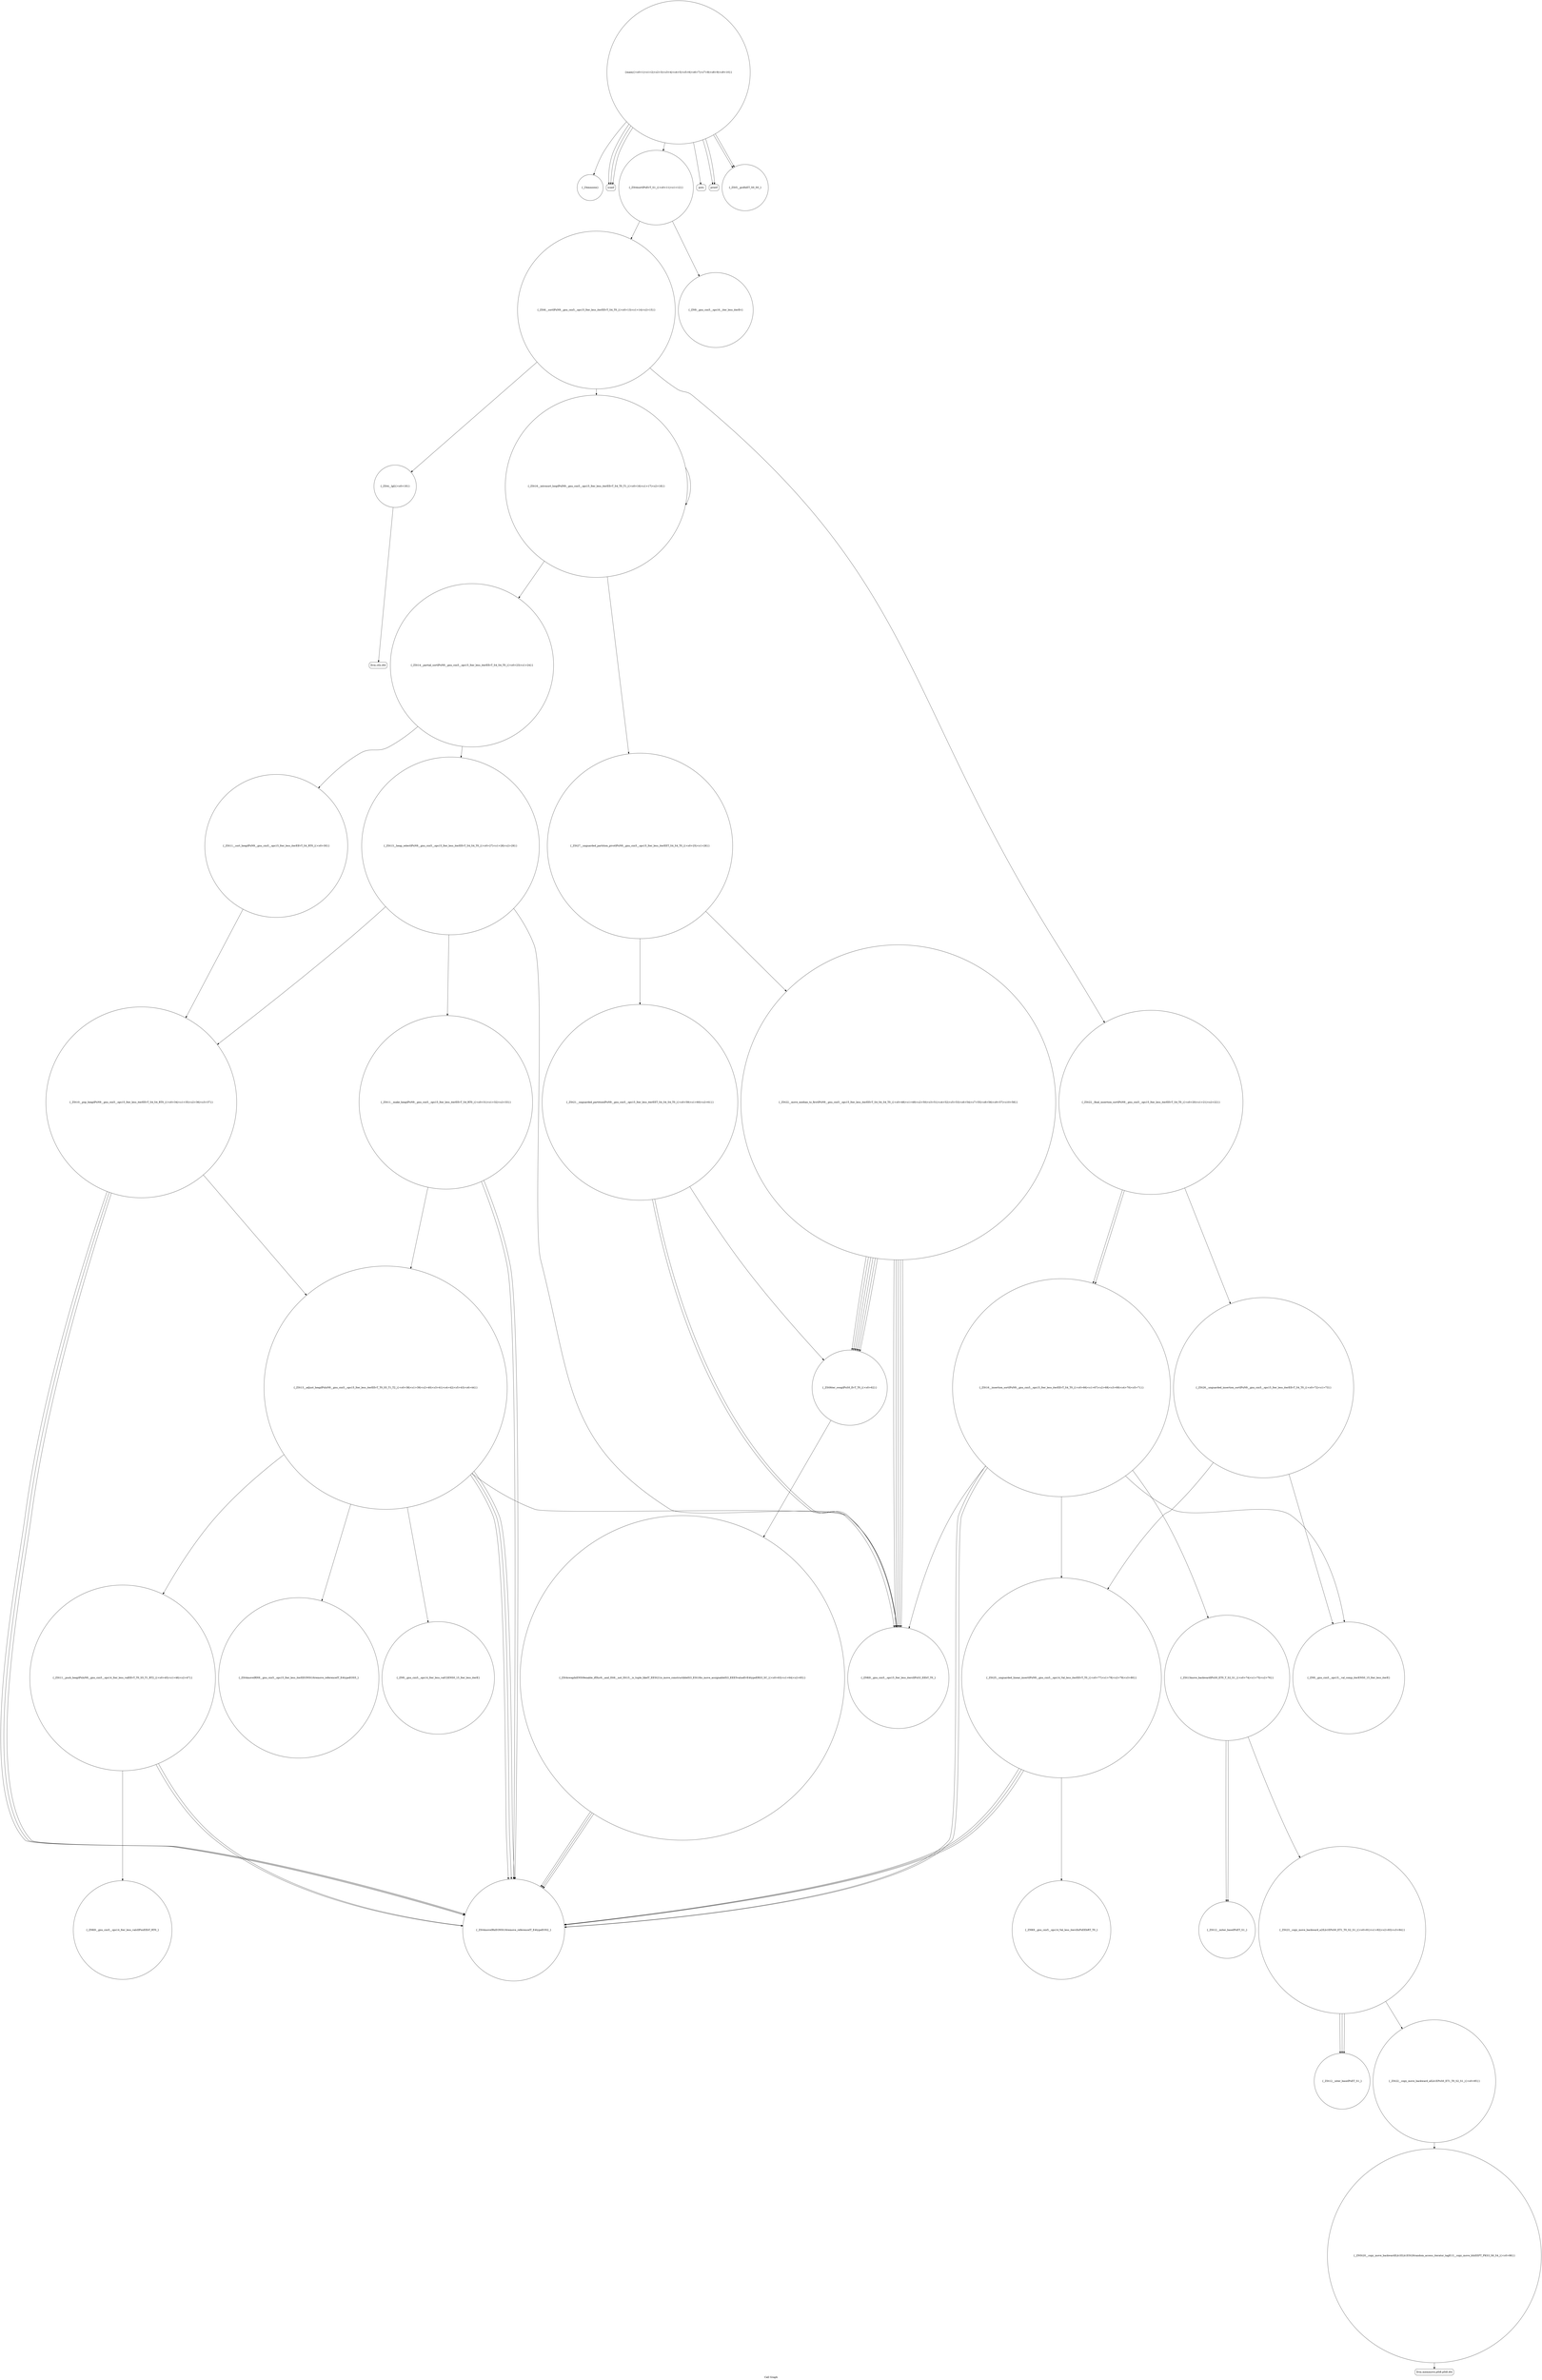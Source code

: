 digraph "Call Graph" {
	label="Call Graph";

	Node0x562837bb0330 [shape=record,shape=circle,label="{_Z4mnozxx}"];
	Node0x562837bb1440 [shape=record,shape=circle,label="{_ZSt21__unguarded_partitionIPxN9__gnu_cxx5__ops15_Iter_less_iterEET_S4_S4_S4_T0_|{<s0>59|<s1>60|<s2>61}}"];
	Node0x562837bb1440:s0 -> Node0x562837bb0fc0[color=black];
	Node0x562837bb1440:s1 -> Node0x562837bb0fc0[color=black];
	Node0x562837bb1440:s2 -> Node0x562837bb14c0[color=black];
	Node0x562837bb0ac0 [shape=record,shape=circle,label="{_ZSt6__sortIPxN9__gnu_cxx5__ops15_Iter_less_iterEEvT_S4_T0_|{<s0>13|<s1>14|<s2>15}}"];
	Node0x562837bb0ac0:s0 -> Node0x562837bb0c40[color=black];
	Node0x562837bb0ac0:s1 -> Node0x562837bb0bc0[color=black];
	Node0x562837bb0ac0:s2 -> Node0x562837bb0cc0[color=black];
	Node0x562837bb17c0 [shape=record,shape=circle,label="{_ZSt25__unguarded_linear_insertIPxN9__gnu_cxx5__ops14_Val_less_iterEEvT_T0_|{<s0>77|<s1>78|<s2>79|<s3>80}}"];
	Node0x562837bb17c0:s0 -> Node0x562837bb10c0[color=black];
	Node0x562837bb17c0:s1 -> Node0x562837bb1bc0[color=black];
	Node0x562837bb17c0:s2 -> Node0x562837bb10c0[color=black];
	Node0x562837bb17c0:s3 -> Node0x562837bb10c0[color=black];
	Node0x562837bb0e40 [shape=record,shape=circle,label="{_ZSt13__heap_selectIPxN9__gnu_cxx5__ops15_Iter_less_iterEEvT_S4_S4_T0_|{<s0>27|<s1>28|<s2>29}}"];
	Node0x562837bb0e40:s0 -> Node0x562837bb0f40[color=black];
	Node0x562837bb0e40:s1 -> Node0x562837bb0fc0[color=black];
	Node0x562837bb0e40:s2 -> Node0x562837bb1040[color=black];
	Node0x562837bb1b40 [shape=record,shape=Mrecord,label="{llvm.memmove.p0i8.p0i8.i64}"];
	Node0x562837bb11c0 [shape=record,shape=circle,label="{_ZSt4moveIRN9__gnu_cxx5__ops15_Iter_less_iterEEONSt16remove_referenceIT_E4typeEOS5_}"];
	Node0x562837bb0840 [shape=record,shape=Mrecord,label="{scanf}"];
	Node0x562837bb1540 [shape=record,shape=circle,label="{_ZSt4swapIxENSt9enable_ifIXsr6__and_ISt6__not_ISt15__is_tuple_likeIT_EESt21is_move_constructibleIS3_ESt18is_move_assignableIS3_EEE5valueEvE4typeERS3_SC_|{<s0>63|<s1>64|<s2>65}}"];
	Node0x562837bb1540:s0 -> Node0x562837bb10c0[color=black];
	Node0x562837bb1540:s1 -> Node0x562837bb10c0[color=black];
	Node0x562837bb1540:s2 -> Node0x562837bb10c0[color=black];
	Node0x562837bb0bc0 [shape=record,shape=circle,label="{_ZSt16__introsort_loopIPxlN9__gnu_cxx5__ops15_Iter_less_iterEEvT_S4_T0_T1_|{<s0>16|<s1>17|<s2>18}}"];
	Node0x562837bb0bc0:s0 -> Node0x562837bb0d40[color=black];
	Node0x562837bb0bc0:s1 -> Node0x562837bb0dc0[color=black];
	Node0x562837bb0bc0:s2 -> Node0x562837bb0bc0[color=black];
	Node0x562837bb18c0 [shape=record,shape=circle,label="{_ZSt23__copy_move_backward_a2ILb1EPxS0_ET1_T0_S2_S1_|{<s0>81|<s1>82|<s2>83|<s3>84}}"];
	Node0x562837bb18c0:s0 -> Node0x562837bb1a40[color=black];
	Node0x562837bb18c0:s1 -> Node0x562837bb1a40[color=black];
	Node0x562837bb18c0:s2 -> Node0x562837bb1a40[color=black];
	Node0x562837bb18c0:s3 -> Node0x562837bb19c0[color=black];
	Node0x562837bb0f40 [shape=record,shape=circle,label="{_ZSt11__make_heapIPxN9__gnu_cxx5__ops15_Iter_less_iterEEvT_S4_RT0_|{<s0>31|<s1>32|<s2>33}}"];
	Node0x562837bb0f40:s0 -> Node0x562837bb10c0[color=black];
	Node0x562837bb0f40:s1 -> Node0x562837bb10c0[color=black];
	Node0x562837bb0f40:s2 -> Node0x562837bb1140[color=black];
	Node0x562837bb12c0 [shape=record,shape=circle,label="{_ZSt11__push_heapIPxlxN9__gnu_cxx5__ops14_Iter_less_valEEvT_T0_S5_T1_RT2_|{<s0>45|<s1>46|<s2>47}}"];
	Node0x562837bb12c0:s0 -> Node0x562837bb1340[color=black];
	Node0x562837bb12c0:s1 -> Node0x562837bb10c0[color=black];
	Node0x562837bb12c0:s2 -> Node0x562837bb10c0[color=black];
	Node0x562837bb0940 [shape=record,shape=circle,label="{_ZSt4sortIPxEvT_S1_|{<s0>11|<s1>12}}"];
	Node0x562837bb0940:s0 -> Node0x562837bb0b40[color=black];
	Node0x562837bb0940:s1 -> Node0x562837bb0ac0[color=black];
	Node0x562837bb1640 [shape=record,shape=circle,label="{_ZSt16__insertion_sortIPxN9__gnu_cxx5__ops15_Iter_less_iterEEvT_S4_T0_|{<s0>66|<s1>67|<s2>68|<s3>69|<s4>70|<s5>71}}"];
	Node0x562837bb1640:s0 -> Node0x562837bb0fc0[color=black];
	Node0x562837bb1640:s1 -> Node0x562837bb10c0[color=black];
	Node0x562837bb1640:s2 -> Node0x562837bb1740[color=black];
	Node0x562837bb1640:s3 -> Node0x562837bb10c0[color=black];
	Node0x562837bb1640:s4 -> Node0x562837bb1840[color=black];
	Node0x562837bb1640:s5 -> Node0x562837bb17c0[color=black];
	Node0x562837bb0cc0 [shape=record,shape=circle,label="{_ZSt22__final_insertion_sortIPxN9__gnu_cxx5__ops15_Iter_less_iterEEvT_S4_T0_|{<s0>20|<s1>21|<s2>22}}"];
	Node0x562837bb0cc0:s0 -> Node0x562837bb1640[color=black];
	Node0x562837bb0cc0:s1 -> Node0x562837bb16c0[color=black];
	Node0x562837bb0cc0:s2 -> Node0x562837bb1640[color=black];
	Node0x562837bb19c0 [shape=record,shape=circle,label="{_ZSt22__copy_move_backward_aILb1EPxS0_ET1_T0_S2_S1_|{<s0>85}}"];
	Node0x562837bb19c0:s0 -> Node0x562837bb1ac0[color=black];
	Node0x562837bb1040 [shape=record,shape=circle,label="{_ZSt10__pop_heapIPxN9__gnu_cxx5__ops15_Iter_less_iterEEvT_S4_S4_RT0_|{<s0>34|<s1>35|<s2>36|<s3>37}}"];
	Node0x562837bb1040:s0 -> Node0x562837bb10c0[color=black];
	Node0x562837bb1040:s1 -> Node0x562837bb10c0[color=black];
	Node0x562837bb1040:s2 -> Node0x562837bb10c0[color=black];
	Node0x562837bb1040:s3 -> Node0x562837bb1140[color=black];
	Node0x562837bb13c0 [shape=record,shape=circle,label="{_ZSt22__move_median_to_firstIPxN9__gnu_cxx5__ops15_Iter_less_iterEEvT_S4_S4_S4_T0_|{<s0>48|<s1>49|<s2>50|<s3>51|<s4>52|<s5>53|<s6>54|<s7>55|<s8>56|<s9>57|<s10>58}}"];
	Node0x562837bb13c0:s0 -> Node0x562837bb0fc0[color=black];
	Node0x562837bb13c0:s1 -> Node0x562837bb0fc0[color=black];
	Node0x562837bb13c0:s2 -> Node0x562837bb14c0[color=black];
	Node0x562837bb13c0:s3 -> Node0x562837bb0fc0[color=black];
	Node0x562837bb13c0:s4 -> Node0x562837bb14c0[color=black];
	Node0x562837bb13c0:s5 -> Node0x562837bb14c0[color=black];
	Node0x562837bb13c0:s6 -> Node0x562837bb0fc0[color=black];
	Node0x562837bb13c0:s7 -> Node0x562837bb14c0[color=black];
	Node0x562837bb13c0:s8 -> Node0x562837bb0fc0[color=black];
	Node0x562837bb13c0:s9 -> Node0x562837bb14c0[color=black];
	Node0x562837bb13c0:s10 -> Node0x562837bb14c0[color=black];
	Node0x562837bb0a40 [shape=record,shape=Mrecord,label="{puts}"];
	Node0x562837bb1740 [shape=record,shape=circle,label="{_ZSt13move_backwardIPxS0_ET0_T_S2_S1_|{<s0>74|<s1>75|<s2>76}}"];
	Node0x562837bb1740:s0 -> Node0x562837bb1940[color=black];
	Node0x562837bb1740:s1 -> Node0x562837bb1940[color=black];
	Node0x562837bb1740:s2 -> Node0x562837bb18c0[color=black];
	Node0x562837bb0dc0 [shape=record,shape=circle,label="{_ZSt27__unguarded_partition_pivotIPxN9__gnu_cxx5__ops15_Iter_less_iterEET_S4_S4_T0_|{<s0>25|<s1>26}}"];
	Node0x562837bb0dc0:s0 -> Node0x562837bb13c0[color=black];
	Node0x562837bb0dc0:s1 -> Node0x562837bb1440[color=black];
	Node0x562837bb1ac0 [shape=record,shape=circle,label="{_ZNSt20__copy_move_backwardILb1ELb1ESt26random_access_iterator_tagE13__copy_move_bIxEEPT_PKS3_S6_S4_|{<s0>86}}"];
	Node0x562837bb1ac0:s0 -> Node0x562837bb1b40[color=black];
	Node0x562837bb1140 [shape=record,shape=circle,label="{_ZSt13__adjust_heapIPxlxN9__gnu_cxx5__ops15_Iter_less_iterEEvT_T0_S5_T1_T2_|{<s0>38|<s1>39|<s2>40|<s3>41|<s4>42|<s5>43|<s6>44}}"];
	Node0x562837bb1140:s0 -> Node0x562837bb0fc0[color=black];
	Node0x562837bb1140:s1 -> Node0x562837bb10c0[color=black];
	Node0x562837bb1140:s2 -> Node0x562837bb10c0[color=black];
	Node0x562837bb1140:s3 -> Node0x562837bb11c0[color=black];
	Node0x562837bb1140:s4 -> Node0x562837bb1240[color=black];
	Node0x562837bb1140:s5 -> Node0x562837bb10c0[color=black];
	Node0x562837bb1140:s6 -> Node0x562837bb12c0[color=black];
	Node0x562837bb07c0 [shape=record,shape=circle,label="{main|{<s0>1|<s1>2|<s2>3|<s3>4|<s4>5|<s5>6|<s6>7|<s7>8|<s8>9|<s9>10}}"];
	Node0x562837bb07c0:s0 -> Node0x562837bb0840[color=black];
	Node0x562837bb07c0:s1 -> Node0x562837bb08c0[color=black];
	Node0x562837bb07c0:s2 -> Node0x562837bb0840[color=black];
	Node0x562837bb07c0:s3 -> Node0x562837bb0840[color=black];
	Node0x562837bb07c0:s4 -> Node0x562837bb0940[color=black];
	Node0x562837bb07c0:s5 -> Node0x562837bb09c0[color=black];
	Node0x562837bb07c0:s6 -> Node0x562837bb0330[color=black];
	Node0x562837bb07c0:s7 -> Node0x562837bb09c0[color=black];
	Node0x562837bb07c0:s8 -> Node0x562837bb0a40[color=black];
	Node0x562837bb07c0:s9 -> Node0x562837bb08c0[color=black];
	Node0x562837bb14c0 [shape=record,shape=circle,label="{_ZSt9iter_swapIPxS0_EvT_T0_|{<s0>62}}"];
	Node0x562837bb14c0:s0 -> Node0x562837bb1540[color=black];
	Node0x562837bb0b40 [shape=record,shape=circle,label="{_ZN9__gnu_cxx5__ops16__iter_less_iterEv}"];
	Node0x562837bb1840 [shape=record,shape=circle,label="{_ZN9__gnu_cxx5__ops15__val_comp_iterENS0_15_Iter_less_iterE}"];
	Node0x562837bb0ec0 [shape=record,shape=circle,label="{_ZSt11__sort_heapIPxN9__gnu_cxx5__ops15_Iter_less_iterEEvT_S4_RT0_|{<s0>30}}"];
	Node0x562837bb0ec0:s0 -> Node0x562837bb1040[color=black];
	Node0x562837bb1bc0 [shape=record,shape=circle,label="{_ZNK9__gnu_cxx5__ops14_Val_less_iterclIxPxEEbRT_T0_}"];
	Node0x562837bb1240 [shape=record,shape=circle,label="{_ZN9__gnu_cxx5__ops14_Iter_less_valC2ENS0_15_Iter_less_iterE}"];
	Node0x562837bb08c0 [shape=record,shape=Mrecord,label="{printf}"];
	Node0x562837bb15c0 [shape=record,shape=Mrecord,label="{llvm.ctlz.i64}"];
	Node0x562837bb0c40 [shape=record,shape=circle,label="{_ZSt4__lgl|{<s0>19}}"];
	Node0x562837bb0c40:s0 -> Node0x562837bb15c0[color=black];
	Node0x562837bb1940 [shape=record,shape=circle,label="{_ZSt12__miter_baseIPxET_S1_}"];
	Node0x562837bb0fc0 [shape=record,shape=circle,label="{_ZNK9__gnu_cxx5__ops15_Iter_less_iterclIPxS3_EEbT_T0_}"];
	Node0x562837bb1340 [shape=record,shape=circle,label="{_ZNK9__gnu_cxx5__ops14_Iter_less_valclIPxxEEbT_RT0_}"];
	Node0x562837bb09c0 [shape=record,shape=circle,label="{_ZSt5__gcdIxET_S0_S0_}"];
	Node0x562837bb16c0 [shape=record,shape=circle,label="{_ZSt26__unguarded_insertion_sortIPxN9__gnu_cxx5__ops15_Iter_less_iterEEvT_S4_T0_|{<s0>72|<s1>73}}"];
	Node0x562837bb16c0:s0 -> Node0x562837bb1840[color=black];
	Node0x562837bb16c0:s1 -> Node0x562837bb17c0[color=black];
	Node0x562837bb0d40 [shape=record,shape=circle,label="{_ZSt14__partial_sortIPxN9__gnu_cxx5__ops15_Iter_less_iterEEvT_S4_S4_T0_|{<s0>23|<s1>24}}"];
	Node0x562837bb0d40:s0 -> Node0x562837bb0e40[color=black];
	Node0x562837bb0d40:s1 -> Node0x562837bb0ec0[color=black];
	Node0x562837bb1a40 [shape=record,shape=circle,label="{_ZSt12__niter_baseIPxET_S1_}"];
	Node0x562837bb10c0 [shape=record,shape=circle,label="{_ZSt4moveIRxEONSt16remove_referenceIT_E4typeEOS2_}"];
}

